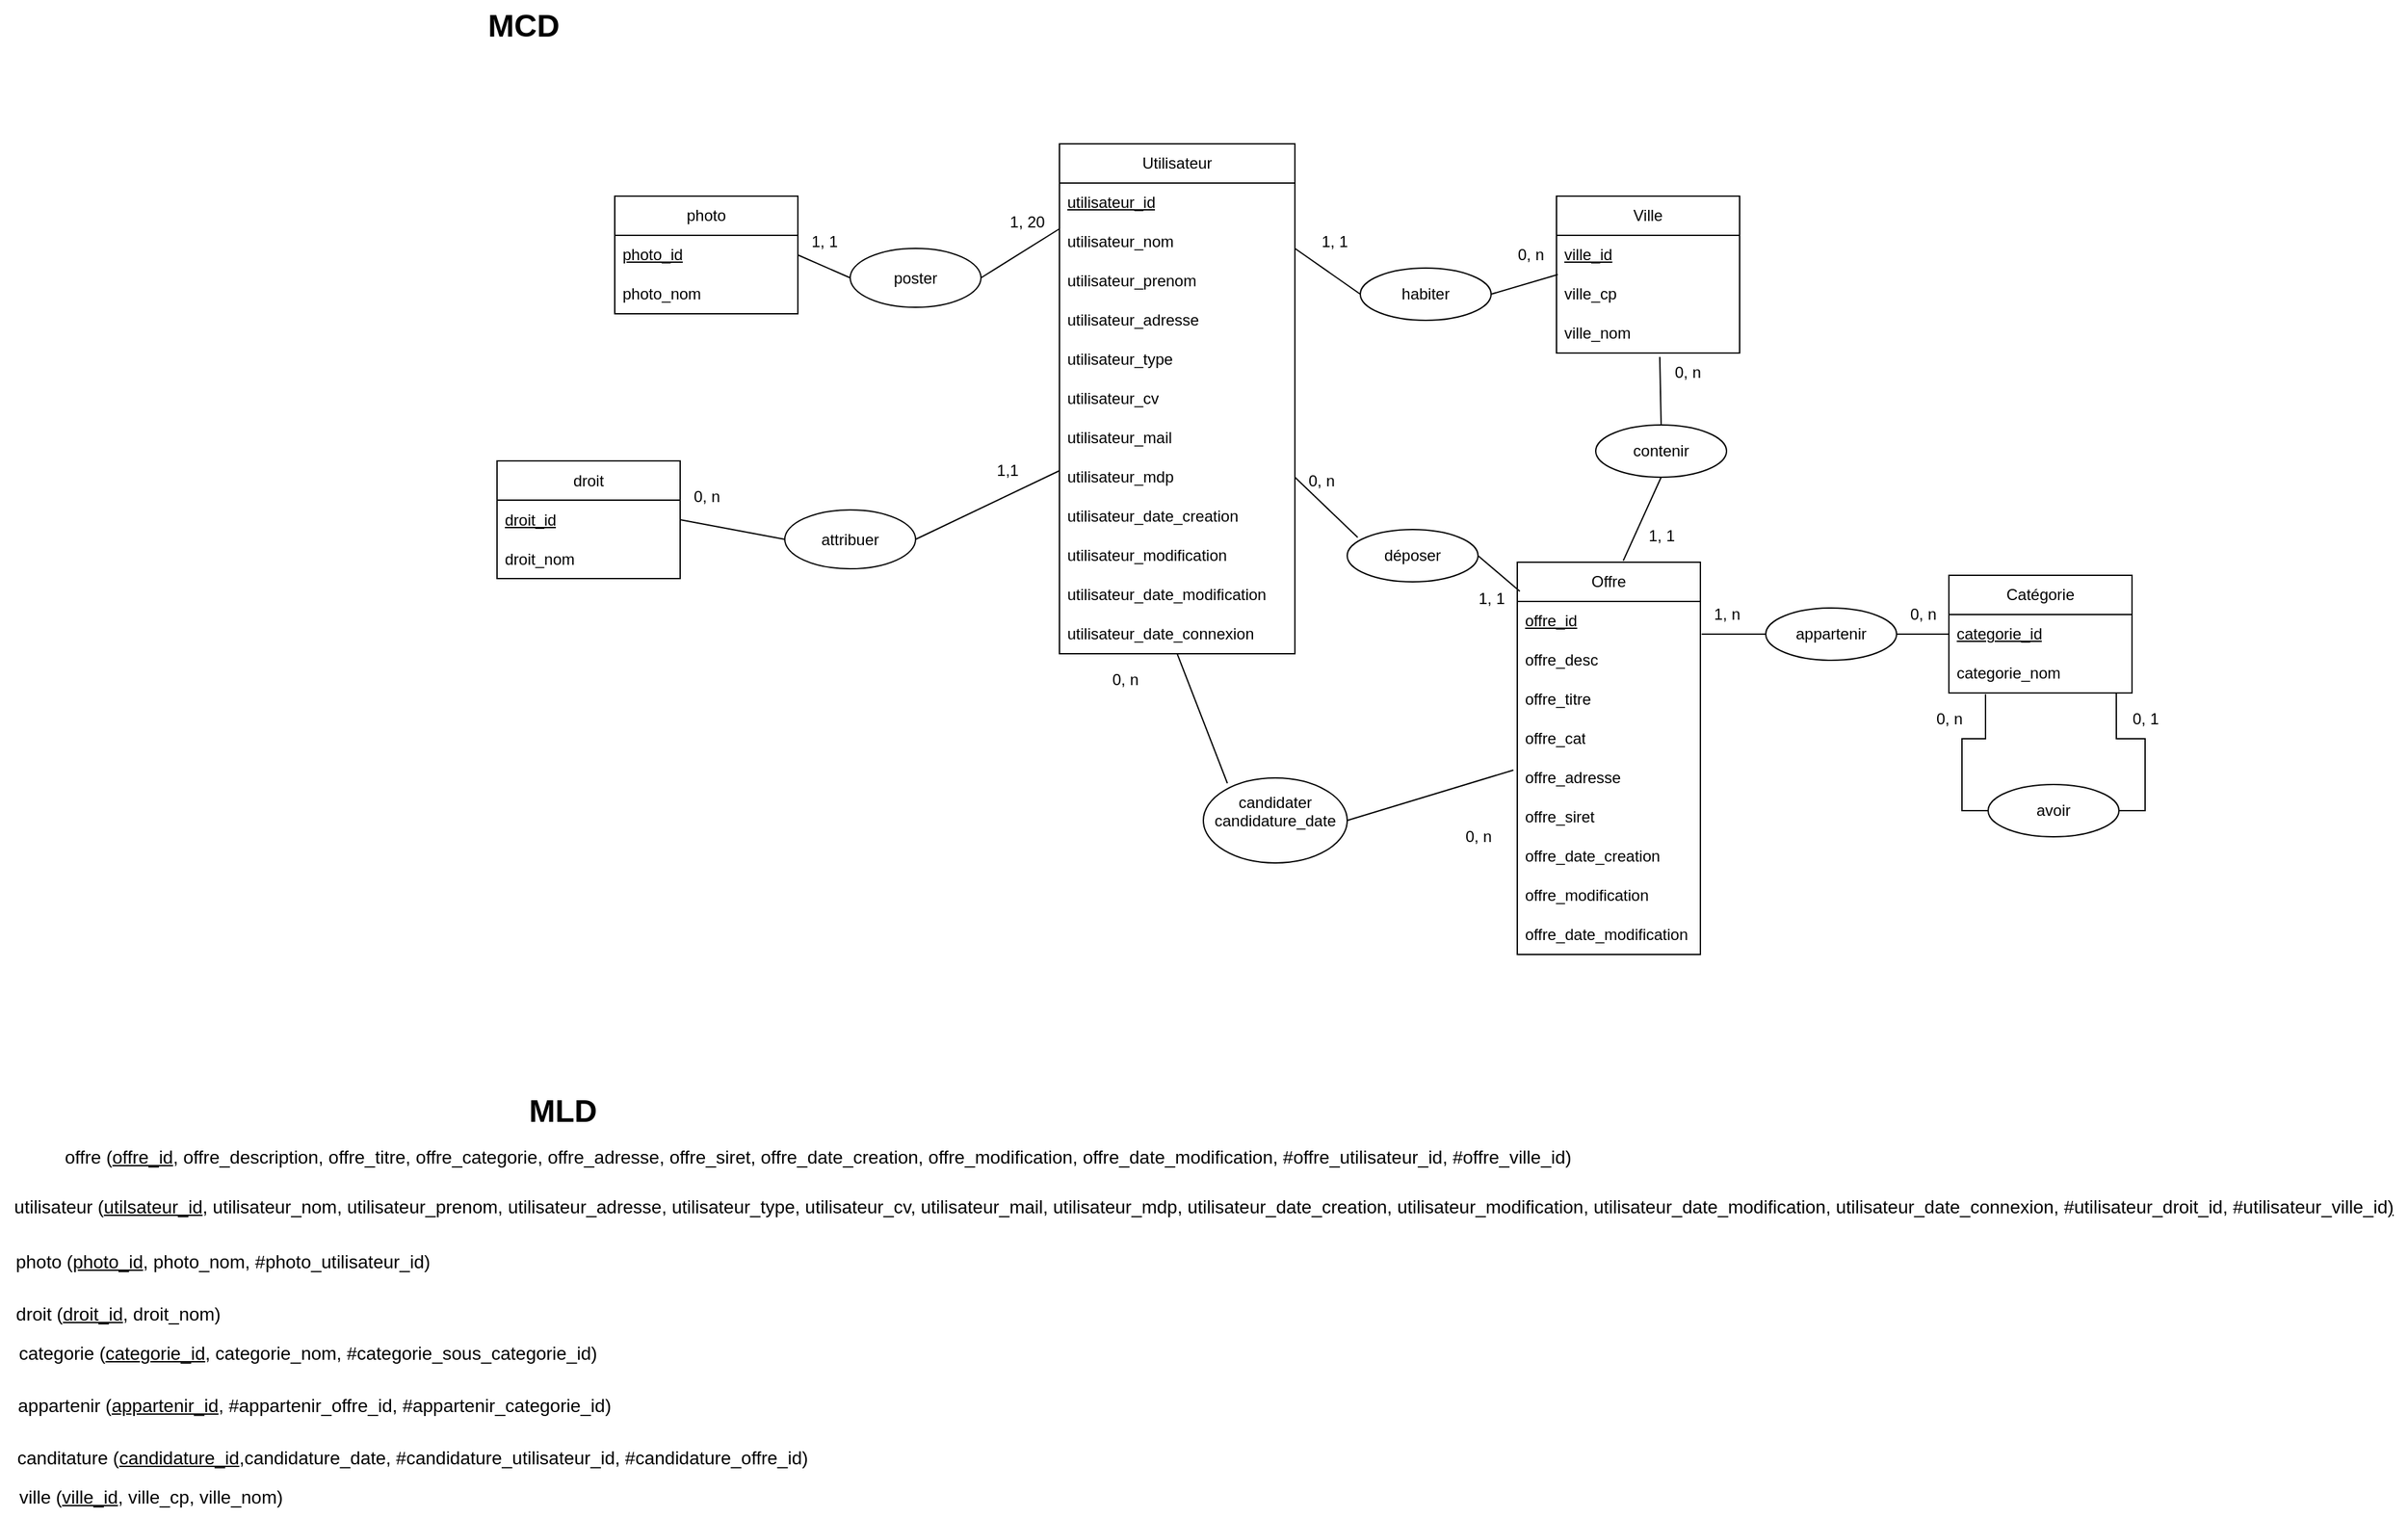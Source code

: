 <mxfile version="20.7.4" type="device"><diagram id="RKqH6QKQYmLNY-bdnL09" name="Page-1"><mxGraphModel dx="2234" dy="1254" grid="0" gridSize="10" guides="1" tooltips="1" connect="1" arrows="1" fold="1" page="0" pageScale="1" pageWidth="827" pageHeight="1169" math="0" shadow="0"><root><mxCell id="0"/><mxCell id="1" parent="0"/><mxCell id="12CUieCOk4w_82OdE9bO-5" value="Offre" style="swimlane;fontStyle=0;childLayout=stackLayout;horizontal=1;startSize=30;horizontalStack=0;resizeParent=1;resizeParentMax=0;resizeLast=0;collapsible=1;marginBottom=0;whiteSpace=wrap;html=1;" parent="1" vertex="1"><mxGeometry x="400" y="360" width="140" height="300" as="geometry"/></mxCell><mxCell id="12CUieCOk4w_82OdE9bO-6" value="&lt;u&gt;offre_id&lt;/u&gt;" style="text;strokeColor=none;fillColor=none;align=left;verticalAlign=middle;spacingLeft=4;spacingRight=4;overflow=hidden;points=[[0,0.5],[1,0.5]];portConstraint=eastwest;rotatable=0;whiteSpace=wrap;html=1;" parent="12CUieCOk4w_82OdE9bO-5" vertex="1"><mxGeometry y="30" width="140" height="30" as="geometry"/></mxCell><mxCell id="12CUieCOk4w_82OdE9bO-7" value="offre_desc" style="text;strokeColor=none;fillColor=none;align=left;verticalAlign=middle;spacingLeft=4;spacingRight=4;overflow=hidden;points=[[0,0.5],[1,0.5]];portConstraint=eastwest;rotatable=0;whiteSpace=wrap;html=1;" parent="12CUieCOk4w_82OdE9bO-5" vertex="1"><mxGeometry y="60" width="140" height="30" as="geometry"/></mxCell><mxCell id="12CUieCOk4w_82OdE9bO-8" value="offre_titre" style="text;strokeColor=none;fillColor=none;align=left;verticalAlign=middle;spacingLeft=4;spacingRight=4;overflow=hidden;points=[[0,0.5],[1,0.5]];portConstraint=eastwest;rotatable=0;whiteSpace=wrap;html=1;" parent="12CUieCOk4w_82OdE9bO-5" vertex="1"><mxGeometry y="90" width="140" height="30" as="geometry"/></mxCell><mxCell id="12CUieCOk4w_82OdE9bO-24" value="offre_cat" style="text;strokeColor=none;fillColor=none;align=left;verticalAlign=middle;spacingLeft=4;spacingRight=4;overflow=hidden;points=[[0,0.5],[1,0.5]];portConstraint=eastwest;rotatable=0;whiteSpace=wrap;html=1;" parent="12CUieCOk4w_82OdE9bO-5" vertex="1"><mxGeometry y="120" width="140" height="30" as="geometry"/></mxCell><mxCell id="12CUieCOk4w_82OdE9bO-23" value="offre_adresse" style="text;strokeColor=none;fillColor=none;align=left;verticalAlign=middle;spacingLeft=4;spacingRight=4;overflow=hidden;points=[[0,0.5],[1,0.5]];portConstraint=eastwest;rotatable=0;whiteSpace=wrap;html=1;" parent="12CUieCOk4w_82OdE9bO-5" vertex="1"><mxGeometry y="150" width="140" height="30" as="geometry"/></mxCell><mxCell id="12CUieCOk4w_82OdE9bO-20" value="offre_siret" style="text;strokeColor=none;fillColor=none;align=left;verticalAlign=middle;spacingLeft=4;spacingRight=4;overflow=hidden;points=[[0,0.5],[1,0.5]];portConstraint=eastwest;rotatable=0;whiteSpace=wrap;html=1;" parent="12CUieCOk4w_82OdE9bO-5" vertex="1"><mxGeometry y="180" width="140" height="30" as="geometry"/></mxCell><mxCell id="B4JQGK3ORkMi4te5gZW5-17" value="offre_date_creation" style="text;strokeColor=none;fillColor=none;align=left;verticalAlign=middle;spacingLeft=4;spacingRight=4;overflow=hidden;points=[[0,0.5],[1,0.5]];portConstraint=eastwest;rotatable=0;whiteSpace=wrap;html=1;" parent="12CUieCOk4w_82OdE9bO-5" vertex="1"><mxGeometry y="210" width="140" height="30" as="geometry"/></mxCell><mxCell id="B4JQGK3ORkMi4te5gZW5-20" value="offre_modification&lt;span style=&quot;white-space: pre;&quot;&gt;&#9;&lt;/span&gt;" style="text;strokeColor=none;fillColor=none;align=left;verticalAlign=middle;spacingLeft=4;spacingRight=4;overflow=hidden;points=[[0,0.5],[1,0.5]];portConstraint=eastwest;rotatable=0;whiteSpace=wrap;html=1;" parent="12CUieCOk4w_82OdE9bO-5" vertex="1"><mxGeometry y="240" width="140" height="30" as="geometry"/></mxCell><mxCell id="B4JQGK3ORkMi4te5gZW5-19" value="offre_date_modification" style="text;strokeColor=none;fillColor=none;align=left;verticalAlign=middle;spacingLeft=4;spacingRight=4;overflow=hidden;points=[[0,0.5],[1,0.5]];portConstraint=eastwest;rotatable=0;whiteSpace=wrap;html=1;" parent="12CUieCOk4w_82OdE9bO-5" vertex="1"><mxGeometry y="270" width="140" height="30" as="geometry"/></mxCell><mxCell id="tsumPdHvE0gYXyewm72q-21" style="edgeStyle=none;rounded=0;orthogonalLoop=1;jettySize=auto;html=1;exitX=0.5;exitY=1;exitDx=0;exitDy=0;entryX=0.167;entryY=0.063;entryDx=0;entryDy=0;entryPerimeter=0;endArrow=none;endFill=0;" parent="1" source="12CUieCOk4w_82OdE9bO-9" target="tsumPdHvE0gYXyewm72q-9" edge="1"><mxGeometry relative="1" as="geometry"/></mxCell><mxCell id="12CUieCOk4w_82OdE9bO-9" value="Utilisateur" style="swimlane;fontStyle=0;childLayout=stackLayout;horizontal=1;startSize=30;horizontalStack=0;resizeParent=1;resizeParentMax=0;resizeLast=0;collapsible=1;marginBottom=0;whiteSpace=wrap;html=1;" parent="1" vertex="1"><mxGeometry x="50" y="40" width="180" height="390" as="geometry"/></mxCell><mxCell id="12CUieCOk4w_82OdE9bO-10" value="&lt;u&gt;utilisateur_id&lt;/u&gt;" style="text;strokeColor=none;fillColor=none;align=left;verticalAlign=middle;spacingLeft=4;spacingRight=4;overflow=hidden;points=[[0,0.5],[1,0.5]];portConstraint=eastwest;rotatable=0;whiteSpace=wrap;html=1;" parent="12CUieCOk4w_82OdE9bO-9" vertex="1"><mxGeometry y="30" width="180" height="30" as="geometry"/></mxCell><mxCell id="12CUieCOk4w_82OdE9bO-11" value="utilisateur_nom" style="text;strokeColor=none;fillColor=none;align=left;verticalAlign=middle;spacingLeft=4;spacingRight=4;overflow=hidden;points=[[0,0.5],[1,0.5]];portConstraint=eastwest;rotatable=0;whiteSpace=wrap;html=1;" parent="12CUieCOk4w_82OdE9bO-9" vertex="1"><mxGeometry y="60" width="180" height="30" as="geometry"/></mxCell><mxCell id="12CUieCOk4w_82OdE9bO-12" value="utilisateur_prenom" style="text;strokeColor=none;fillColor=none;align=left;verticalAlign=middle;spacingLeft=4;spacingRight=4;overflow=hidden;points=[[0,0.5],[1,0.5]];portConstraint=eastwest;rotatable=0;whiteSpace=wrap;html=1;" parent="12CUieCOk4w_82OdE9bO-9" vertex="1"><mxGeometry y="90" width="180" height="30" as="geometry"/></mxCell><mxCell id="12CUieCOk4w_82OdE9bO-18" value="utilisateur_adresse" style="text;strokeColor=none;fillColor=none;align=left;verticalAlign=middle;spacingLeft=4;spacingRight=4;overflow=hidden;points=[[0,0.5],[1,0.5]];portConstraint=eastwest;rotatable=0;whiteSpace=wrap;html=1;" parent="12CUieCOk4w_82OdE9bO-9" vertex="1"><mxGeometry y="120" width="180" height="30" as="geometry"/></mxCell><mxCell id="tsumPdHvE0gYXyewm72q-37" value="utilisateur_type" style="text;strokeColor=none;fillColor=none;align=left;verticalAlign=middle;spacingLeft=4;spacingRight=4;overflow=hidden;points=[[0,0.5],[1,0.5]];portConstraint=eastwest;rotatable=0;whiteSpace=wrap;html=1;" parent="12CUieCOk4w_82OdE9bO-9" vertex="1"><mxGeometry y="150" width="180" height="30" as="geometry"/></mxCell><mxCell id="12CUieCOk4w_82OdE9bO-14" value="utilisateur_cv" style="text;strokeColor=none;fillColor=none;align=left;verticalAlign=middle;spacingLeft=4;spacingRight=4;overflow=hidden;points=[[0,0.5],[1,0.5]];portConstraint=eastwest;rotatable=0;whiteSpace=wrap;html=1;" parent="12CUieCOk4w_82OdE9bO-9" vertex="1"><mxGeometry y="180" width="180" height="30" as="geometry"/></mxCell><mxCell id="12CUieCOk4w_82OdE9bO-13" value="utilisateur_mail" style="text;strokeColor=none;fillColor=none;align=left;verticalAlign=middle;spacingLeft=4;spacingRight=4;overflow=hidden;points=[[0,0.5],[1,0.5]];portConstraint=eastwest;rotatable=0;whiteSpace=wrap;html=1;" parent="12CUieCOk4w_82OdE9bO-9" vertex="1"><mxGeometry y="210" width="180" height="30" as="geometry"/></mxCell><mxCell id="12CUieCOk4w_82OdE9bO-65" value="utilisateur_mdp" style="text;strokeColor=none;fillColor=none;align=left;verticalAlign=middle;spacingLeft=4;spacingRight=4;overflow=hidden;points=[[0,0.5],[1,0.5]];portConstraint=eastwest;rotatable=0;whiteSpace=wrap;html=1;" parent="12CUieCOk4w_82OdE9bO-9" vertex="1"><mxGeometry y="240" width="180" height="30" as="geometry"/></mxCell><mxCell id="B4JQGK3ORkMi4te5gZW5-10" value="utilisateur_date_creation" style="text;strokeColor=none;fillColor=none;align=left;verticalAlign=middle;spacingLeft=4;spacingRight=4;overflow=hidden;points=[[0,0.5],[1,0.5]];portConstraint=eastwest;rotatable=0;whiteSpace=wrap;html=1;" parent="12CUieCOk4w_82OdE9bO-9" vertex="1"><mxGeometry y="270" width="180" height="30" as="geometry"/></mxCell><mxCell id="B4JQGK3ORkMi4te5gZW5-11" value="utilisateur_modification" style="text;strokeColor=none;fillColor=none;align=left;verticalAlign=middle;spacingLeft=4;spacingRight=4;overflow=hidden;points=[[0,0.5],[1,0.5]];portConstraint=eastwest;rotatable=0;whiteSpace=wrap;html=1;" parent="12CUieCOk4w_82OdE9bO-9" vertex="1"><mxGeometry y="300" width="180" height="30" as="geometry"/></mxCell><mxCell id="B4JQGK3ORkMi4te5gZW5-15" value="utilisateur_date_modification" style="text;strokeColor=none;fillColor=none;align=left;verticalAlign=middle;spacingLeft=4;spacingRight=4;overflow=hidden;points=[[0,0.5],[1,0.5]];portConstraint=eastwest;rotatable=0;whiteSpace=wrap;html=1;" parent="12CUieCOk4w_82OdE9bO-9" vertex="1"><mxGeometry y="330" width="180" height="30" as="geometry"/></mxCell><mxCell id="B4JQGK3ORkMi4te5gZW5-16" value="utilisateur_date_connexion" style="text;strokeColor=none;fillColor=none;align=left;verticalAlign=middle;spacingLeft=4;spacingRight=4;overflow=hidden;points=[[0,0.5],[1,0.5]];portConstraint=eastwest;rotatable=0;whiteSpace=wrap;html=1;" parent="12CUieCOk4w_82OdE9bO-9" vertex="1"><mxGeometry y="360" width="180" height="30" as="geometry"/></mxCell><mxCell id="12CUieCOk4w_82OdE9bO-25" value="Catégorie" style="swimlane;fontStyle=0;childLayout=stackLayout;horizontal=1;startSize=30;horizontalStack=0;resizeParent=1;resizeParentMax=0;resizeLast=0;collapsible=1;marginBottom=0;whiteSpace=wrap;html=1;" parent="1" vertex="1"><mxGeometry x="730" y="370" width="140" height="90" as="geometry"/></mxCell><mxCell id="12CUieCOk4w_82OdE9bO-26" value="&lt;u&gt;categorie_id&lt;/u&gt;" style="text;strokeColor=none;fillColor=none;align=left;verticalAlign=middle;spacingLeft=4;spacingRight=4;overflow=hidden;points=[[0,0.5],[1,0.5]];portConstraint=eastwest;rotatable=0;whiteSpace=wrap;html=1;" parent="12CUieCOk4w_82OdE9bO-25" vertex="1"><mxGeometry y="30" width="140" height="30" as="geometry"/></mxCell><mxCell id="12CUieCOk4w_82OdE9bO-27" value="categorie_nom" style="text;strokeColor=none;fillColor=none;align=left;verticalAlign=middle;spacingLeft=4;spacingRight=4;overflow=hidden;points=[[0,0.5],[1,0.5]];portConstraint=eastwest;rotatable=0;whiteSpace=wrap;html=1;" parent="12CUieCOk4w_82OdE9bO-25" vertex="1"><mxGeometry y="60" width="140" height="30" as="geometry"/></mxCell><mxCell id="12CUieCOk4w_82OdE9bO-29" value="Ville" style="swimlane;fontStyle=0;childLayout=stackLayout;horizontal=1;startSize=30;horizontalStack=0;resizeParent=1;resizeParentMax=0;resizeLast=0;collapsible=1;marginBottom=0;whiteSpace=wrap;html=1;" parent="1" vertex="1"><mxGeometry x="430" y="80" width="140" height="120" as="geometry"/></mxCell><mxCell id="12CUieCOk4w_82OdE9bO-30" value="&lt;u&gt;ville_id&lt;/u&gt;" style="text;strokeColor=none;fillColor=none;align=left;verticalAlign=middle;spacingLeft=4;spacingRight=4;overflow=hidden;points=[[0,0.5],[1,0.5]];portConstraint=eastwest;rotatable=0;whiteSpace=wrap;html=1;" parent="12CUieCOk4w_82OdE9bO-29" vertex="1"><mxGeometry y="30" width="140" height="30" as="geometry"/></mxCell><mxCell id="12CUieCOk4w_82OdE9bO-31" value="ville_cp" style="text;strokeColor=none;fillColor=none;align=left;verticalAlign=middle;spacingLeft=4;spacingRight=4;overflow=hidden;points=[[0,0.5],[1,0.5]];portConstraint=eastwest;rotatable=0;whiteSpace=wrap;html=1;" parent="12CUieCOk4w_82OdE9bO-29" vertex="1"><mxGeometry y="60" width="140" height="30" as="geometry"/></mxCell><mxCell id="12CUieCOk4w_82OdE9bO-32" value="ville_nom" style="text;strokeColor=none;fillColor=none;align=left;verticalAlign=middle;spacingLeft=4;spacingRight=4;overflow=hidden;points=[[0,0.5],[1,0.5]];portConstraint=eastwest;rotatable=0;whiteSpace=wrap;html=1;" parent="12CUieCOk4w_82OdE9bO-29" vertex="1"><mxGeometry y="90" width="140" height="30" as="geometry"/></mxCell><mxCell id="12CUieCOk4w_82OdE9bO-41" style="edgeStyle=none;rounded=0;orthogonalLoop=1;jettySize=auto;html=1;exitX=0;exitY=0.5;exitDx=0;exitDy=0;endArrow=none;endFill=0;" parent="1" source="12CUieCOk4w_82OdE9bO-33" edge="1"><mxGeometry relative="1" as="geometry"><mxPoint x="230" y="120" as="targetPoint"/></mxGeometry></mxCell><mxCell id="12CUieCOk4w_82OdE9bO-42" style="edgeStyle=none;rounded=0;orthogonalLoop=1;jettySize=auto;html=1;exitX=1;exitY=0.5;exitDx=0;exitDy=0;entryX=0.007;entryY=0;entryDx=0;entryDy=0;entryPerimeter=0;endArrow=none;endFill=0;" parent="1" source="12CUieCOk4w_82OdE9bO-33" target="12CUieCOk4w_82OdE9bO-31" edge="1"><mxGeometry relative="1" as="geometry"/></mxCell><mxCell id="12CUieCOk4w_82OdE9bO-33" value="habiter" style="ellipse;whiteSpace=wrap;html=1;" parent="1" vertex="1"><mxGeometry x="280" y="135" width="100" height="40" as="geometry"/></mxCell><mxCell id="12CUieCOk4w_82OdE9bO-43" style="edgeStyle=none;rounded=0;orthogonalLoop=1;jettySize=auto;html=1;exitX=0.5;exitY=0;exitDx=0;exitDy=0;entryX=0.564;entryY=1.1;entryDx=0;entryDy=0;entryPerimeter=0;endArrow=none;endFill=0;" parent="1" source="12CUieCOk4w_82OdE9bO-34" target="12CUieCOk4w_82OdE9bO-32" edge="1"><mxGeometry relative="1" as="geometry"/></mxCell><mxCell id="12CUieCOk4w_82OdE9bO-44" style="edgeStyle=none;rounded=0;orthogonalLoop=1;jettySize=auto;html=1;exitX=0.5;exitY=1;exitDx=0;exitDy=0;entryX=0.579;entryY=-0.004;entryDx=0;entryDy=0;entryPerimeter=0;endArrow=none;endFill=0;" parent="1" source="12CUieCOk4w_82OdE9bO-34" target="12CUieCOk4w_82OdE9bO-5" edge="1"><mxGeometry relative="1" as="geometry"/></mxCell><mxCell id="12CUieCOk4w_82OdE9bO-34" value="contenir" style="ellipse;whiteSpace=wrap;html=1;" parent="1" vertex="1"><mxGeometry x="460" y="255" width="100" height="40" as="geometry"/></mxCell><mxCell id="12CUieCOk4w_82OdE9bO-49" style="edgeStyle=none;rounded=0;orthogonalLoop=1;jettySize=auto;html=1;exitX=0;exitY=0.5;exitDx=0;exitDy=0;entryX=1.007;entryY=0.833;entryDx=0;entryDy=0;entryPerimeter=0;endArrow=none;endFill=0;" parent="1" source="12CUieCOk4w_82OdE9bO-35" target="12CUieCOk4w_82OdE9bO-6" edge="1"><mxGeometry relative="1" as="geometry"/></mxCell><mxCell id="12CUieCOk4w_82OdE9bO-50" style="edgeStyle=orthogonalEdgeStyle;rounded=0;orthogonalLoop=1;jettySize=auto;html=1;exitX=1;exitY=0.5;exitDx=0;exitDy=0;entryX=0;entryY=0.5;entryDx=0;entryDy=0;endArrow=none;endFill=0;" parent="1" source="12CUieCOk4w_82OdE9bO-35" target="12CUieCOk4w_82OdE9bO-26" edge="1"><mxGeometry relative="1" as="geometry"/></mxCell><mxCell id="12CUieCOk4w_82OdE9bO-35" value="appartenir" style="ellipse;whiteSpace=wrap;html=1;" parent="1" vertex="1"><mxGeometry x="590" y="395" width="100" height="40" as="geometry"/></mxCell><mxCell id="12CUieCOk4w_82OdE9bO-51" style="edgeStyle=orthogonalEdgeStyle;rounded=0;orthogonalLoop=1;jettySize=auto;html=1;exitX=0;exitY=0.5;exitDx=0;exitDy=0;entryX=0.2;entryY=1.033;entryDx=0;entryDy=0;entryPerimeter=0;endArrow=none;endFill=0;" parent="1" source="12CUieCOk4w_82OdE9bO-37" target="12CUieCOk4w_82OdE9bO-27" edge="1"><mxGeometry relative="1" as="geometry"/></mxCell><mxCell id="12CUieCOk4w_82OdE9bO-52" style="edgeStyle=orthogonalEdgeStyle;rounded=0;orthogonalLoop=1;jettySize=auto;html=1;exitX=1;exitY=0.5;exitDx=0;exitDy=0;entryX=0.914;entryY=1;entryDx=0;entryDy=0;entryPerimeter=0;endArrow=none;endFill=0;" parent="1" source="12CUieCOk4w_82OdE9bO-37" target="12CUieCOk4w_82OdE9bO-27" edge="1"><mxGeometry relative="1" as="geometry"/></mxCell><mxCell id="12CUieCOk4w_82OdE9bO-37" value="avoir" style="ellipse;whiteSpace=wrap;html=1;" parent="1" vertex="1"><mxGeometry x="760" y="530" width="100" height="40" as="geometry"/></mxCell><mxCell id="12CUieCOk4w_82OdE9bO-53" value="1, 1" style="text;html=1;align=center;verticalAlign=middle;resizable=0;points=[];autosize=1;strokeColor=none;fillColor=none;" parent="1" vertex="1"><mxGeometry x="240" y="100" width="40" height="30" as="geometry"/></mxCell><mxCell id="12CUieCOk4w_82OdE9bO-54" value="0, n" style="text;html=1;align=center;verticalAlign=middle;resizable=0;points=[];autosize=1;strokeColor=none;fillColor=none;" parent="1" vertex="1"><mxGeometry x="390" y="110" width="40" height="30" as="geometry"/></mxCell><mxCell id="12CUieCOk4w_82OdE9bO-55" value="0, n" style="text;html=1;align=center;verticalAlign=middle;resizable=0;points=[];autosize=1;strokeColor=none;fillColor=none;" parent="1" vertex="1"><mxGeometry x="80" y="435" width="40" height="30" as="geometry"/></mxCell><mxCell id="12CUieCOk4w_82OdE9bO-59" value="1, 1" style="text;html=1;align=center;verticalAlign=middle;resizable=0;points=[];autosize=1;strokeColor=none;fillColor=none;" parent="1" vertex="1"><mxGeometry x="490" y="325" width="40" height="30" as="geometry"/></mxCell><mxCell id="12CUieCOk4w_82OdE9bO-60" value="0, n" style="text;html=1;align=center;verticalAlign=middle;resizable=0;points=[];autosize=1;strokeColor=none;fillColor=none;" parent="1" vertex="1"><mxGeometry x="510" y="200" width="40" height="30" as="geometry"/></mxCell><mxCell id="12CUieCOk4w_82OdE9bO-61" value="1, n" style="text;html=1;align=center;verticalAlign=middle;resizable=0;points=[];autosize=1;strokeColor=none;fillColor=none;" parent="1" vertex="1"><mxGeometry x="540" y="385" width="40" height="30" as="geometry"/></mxCell><mxCell id="12CUieCOk4w_82OdE9bO-62" value="0, n" style="text;html=1;align=center;verticalAlign=middle;resizable=0;points=[];autosize=1;strokeColor=none;fillColor=none;" parent="1" vertex="1"><mxGeometry x="690" y="385" width="40" height="30" as="geometry"/></mxCell><mxCell id="12CUieCOk4w_82OdE9bO-63" value="0, n" style="text;html=1;align=center;verticalAlign=middle;resizable=0;points=[];autosize=1;strokeColor=none;fillColor=none;" parent="1" vertex="1"><mxGeometry x="710" y="465" width="40" height="30" as="geometry"/></mxCell><mxCell id="12CUieCOk4w_82OdE9bO-64" value="0, 1" style="text;html=1;align=center;verticalAlign=middle;resizable=0;points=[];autosize=1;strokeColor=none;fillColor=none;" parent="1" vertex="1"><mxGeometry x="860" y="465" width="40" height="30" as="geometry"/></mxCell><mxCell id="12CUieCOk4w_82OdE9bO-71" style="edgeStyle=none;rounded=0;orthogonalLoop=1;jettySize=auto;html=1;exitX=0.08;exitY=0.15;exitDx=0;exitDy=0;endArrow=none;endFill=0;entryX=1;entryY=0.5;entryDx=0;entryDy=0;exitPerimeter=0;" parent="1" source="12CUieCOk4w_82OdE9bO-67" target="12CUieCOk4w_82OdE9bO-65" edge="1"><mxGeometry relative="1" as="geometry"><mxPoint x="180" y="360" as="targetPoint"/></mxGeometry></mxCell><mxCell id="12CUieCOk4w_82OdE9bO-72" style="edgeStyle=none;rounded=0;orthogonalLoop=1;jettySize=auto;html=1;exitX=1;exitY=0.5;exitDx=0;exitDy=0;entryX=0.014;entryY=0.074;entryDx=0;entryDy=0;entryPerimeter=0;endArrow=none;endFill=0;" parent="1" source="12CUieCOk4w_82OdE9bO-67" target="12CUieCOk4w_82OdE9bO-5" edge="1"><mxGeometry relative="1" as="geometry"/></mxCell><mxCell id="12CUieCOk4w_82OdE9bO-67" value="déposer" style="ellipse;whiteSpace=wrap;html=1;" parent="1" vertex="1"><mxGeometry x="270" y="335" width="100" height="40" as="geometry"/></mxCell><mxCell id="12CUieCOk4w_82OdE9bO-75" value="0, n" style="text;html=1;align=center;verticalAlign=middle;resizable=0;points=[];autosize=1;strokeColor=none;fillColor=none;" parent="1" vertex="1"><mxGeometry x="230" y="282.5" width="40" height="30" as="geometry"/></mxCell><mxCell id="12CUieCOk4w_82OdE9bO-76" value="1, 1" style="text;html=1;align=center;verticalAlign=middle;resizable=0;points=[];autosize=1;strokeColor=none;fillColor=none;" parent="1" vertex="1"><mxGeometry x="360" y="372.5" width="40" height="30" as="geometry"/></mxCell><mxCell id="tsumPdHvE0gYXyewm72q-16" style="edgeStyle=none;rounded=0;orthogonalLoop=1;jettySize=auto;html=1;exitX=1;exitY=0.5;exitDx=0;exitDy=0;entryX=0;entryY=0.5;entryDx=0;entryDy=0;endArrow=none;endFill=0;" parent="1" source="tsumPdHvE0gYXyewm72q-1" target="tsumPdHvE0gYXyewm72q-15" edge="1"><mxGeometry relative="1" as="geometry"/></mxCell><mxCell id="tsumPdHvE0gYXyewm72q-1" value="photo" style="swimlane;fontStyle=0;childLayout=stackLayout;horizontal=1;startSize=30;horizontalStack=0;resizeParent=1;resizeParentMax=0;resizeLast=0;collapsible=1;marginBottom=0;whiteSpace=wrap;html=1;" parent="1" vertex="1"><mxGeometry x="-290" y="80" width="140" height="90" as="geometry"/></mxCell><mxCell id="tsumPdHvE0gYXyewm72q-2" value="&lt;u&gt;photo_id&lt;/u&gt;" style="text;strokeColor=none;fillColor=none;align=left;verticalAlign=middle;spacingLeft=4;spacingRight=4;overflow=hidden;points=[[0,0.5],[1,0.5]];portConstraint=eastwest;rotatable=0;whiteSpace=wrap;html=1;" parent="tsumPdHvE0gYXyewm72q-1" vertex="1"><mxGeometry y="30" width="140" height="30" as="geometry"/></mxCell><mxCell id="tsumPdHvE0gYXyewm72q-3" value="photo_nom" style="text;strokeColor=none;fillColor=none;align=left;verticalAlign=middle;spacingLeft=4;spacingRight=4;overflow=hidden;points=[[0,0.5],[1,0.5]];portConstraint=eastwest;rotatable=0;whiteSpace=wrap;html=1;" parent="tsumPdHvE0gYXyewm72q-1" vertex="1"><mxGeometry y="60" width="140" height="30" as="geometry"/></mxCell><mxCell id="tsumPdHvE0gYXyewm72q-18" style="edgeStyle=none;rounded=0;orthogonalLoop=1;jettySize=auto;html=1;exitX=1;exitY=0.5;exitDx=0;exitDy=0;entryX=0;entryY=0.5;entryDx=0;entryDy=0;endArrow=none;endFill=0;" parent="1" source="tsumPdHvE0gYXyewm72q-5" target="tsumPdHvE0gYXyewm72q-14" edge="1"><mxGeometry relative="1" as="geometry"/></mxCell><mxCell id="tsumPdHvE0gYXyewm72q-5" value="droit" style="swimlane;fontStyle=0;childLayout=stackLayout;horizontal=1;startSize=30;horizontalStack=0;resizeParent=1;resizeParentMax=0;resizeLast=0;collapsible=1;marginBottom=0;whiteSpace=wrap;html=1;" parent="1" vertex="1"><mxGeometry x="-380" y="282.5" width="140" height="90" as="geometry"/></mxCell><mxCell id="tsumPdHvE0gYXyewm72q-6" value="&lt;u&gt;droit_id&lt;/u&gt;" style="text;strokeColor=none;fillColor=none;align=left;verticalAlign=middle;spacingLeft=4;spacingRight=4;overflow=hidden;points=[[0,0.5],[1,0.5]];portConstraint=eastwest;rotatable=0;whiteSpace=wrap;html=1;" parent="tsumPdHvE0gYXyewm72q-5" vertex="1"><mxGeometry y="30" width="140" height="30" as="geometry"/></mxCell><mxCell id="tsumPdHvE0gYXyewm72q-7" value="droit_nom" style="text;strokeColor=none;fillColor=none;align=left;verticalAlign=middle;spacingLeft=4;spacingRight=4;overflow=hidden;points=[[0,0.5],[1,0.5]];portConstraint=eastwest;rotatable=0;whiteSpace=wrap;html=1;" parent="tsumPdHvE0gYXyewm72q-5" vertex="1"><mxGeometry y="60" width="140" height="30" as="geometry"/></mxCell><mxCell id="tsumPdHvE0gYXyewm72q-9" value="&lt;div&gt;candidater&lt;/div&gt;&lt;div&gt;candidature_date&lt;/div&gt;&lt;div&gt;&lt;br&gt;&lt;/div&gt;" style="ellipse;whiteSpace=wrap;html=1;" parent="1" vertex="1"><mxGeometry x="160" y="525" width="110" height="65" as="geometry"/></mxCell><mxCell id="tsumPdHvE0gYXyewm72q-31" style="edgeStyle=none;rounded=0;orthogonalLoop=1;jettySize=auto;html=1;exitX=1;exitY=0.5;exitDx=0;exitDy=0;endArrow=none;endFill=0;" parent="1" source="tsumPdHvE0gYXyewm72q-14" edge="1"><mxGeometry relative="1" as="geometry"><mxPoint x="50" y="290" as="targetPoint"/></mxGeometry></mxCell><mxCell id="tsumPdHvE0gYXyewm72q-14" value="attribuer" style="ellipse;whiteSpace=wrap;html=1;" parent="1" vertex="1"><mxGeometry x="-160" y="320" width="100" height="45" as="geometry"/></mxCell><mxCell id="tsumPdHvE0gYXyewm72q-17" style="edgeStyle=none;rounded=0;orthogonalLoop=1;jettySize=auto;html=1;exitX=1;exitY=0.5;exitDx=0;exitDy=0;entryX=0;entryY=0.167;entryDx=0;entryDy=0;entryPerimeter=0;endArrow=none;endFill=0;" parent="1" source="tsumPdHvE0gYXyewm72q-15" target="12CUieCOk4w_82OdE9bO-11" edge="1"><mxGeometry relative="1" as="geometry"/></mxCell><mxCell id="tsumPdHvE0gYXyewm72q-15" value="poster" style="ellipse;whiteSpace=wrap;html=1;" parent="1" vertex="1"><mxGeometry x="-110" y="120" width="100" height="45" as="geometry"/></mxCell><mxCell id="tsumPdHvE0gYXyewm72q-20" value="1, 1" style="text;html=1;align=center;verticalAlign=middle;resizable=0;points=[];autosize=1;strokeColor=none;fillColor=none;" parent="1" vertex="1"><mxGeometry x="-150" y="100" width="40" height="30" as="geometry"/></mxCell><mxCell id="tsumPdHvE0gYXyewm72q-34" value="1,1" style="text;html=1;align=center;verticalAlign=middle;resizable=0;points=[];autosize=1;strokeColor=none;fillColor=none;" parent="1" vertex="1"><mxGeometry x="-10" y="275" width="40" height="30" as="geometry"/></mxCell><mxCell id="tsumPdHvE0gYXyewm72q-35" value="0, n" style="text;html=1;align=center;verticalAlign=middle;resizable=0;points=[];autosize=1;strokeColor=none;fillColor=none;" parent="1" vertex="1"><mxGeometry x="-240" y="295" width="40" height="30" as="geometry"/></mxCell><mxCell id="tsumPdHvE0gYXyewm72q-36" value="1, 20" style="text;html=1;align=center;verticalAlign=middle;resizable=0;points=[];autosize=1;strokeColor=none;fillColor=none;" parent="1" vertex="1"><mxGeometry y="85" width="50" height="30" as="geometry"/></mxCell><mxCell id="hKJayKsI8qi1iD3A6w2y-1" value="&lt;font style=&quot;font-size: 24px;&quot;&gt;&lt;b&gt;MCD&lt;/b&gt;&lt;/font&gt;" style="text;html=1;align=center;verticalAlign=middle;resizable=0;points=[];autosize=1;strokeColor=none;fillColor=none;" parent="1" vertex="1"><mxGeometry x="-400" y="-70" width="80" height="40" as="geometry"/></mxCell><mxCell id="hKJayKsI8qi1iD3A6w2y-2" value="&lt;b&gt;&lt;font style=&quot;font-size: 24px;&quot;&gt;MLD&lt;/font&gt;&lt;/b&gt;" style="text;html=1;align=center;verticalAlign=middle;resizable=0;points=[];autosize=1;strokeColor=none;fillColor=none;" parent="1" vertex="1"><mxGeometry x="-370" y="760" width="80" height="40" as="geometry"/></mxCell><mxCell id="hKJayKsI8qi1iD3A6w2y-3" value="&lt;font style=&quot;font-size: 14px;&quot;&gt;utilisateur (&lt;u&gt;utilsateur_id&lt;/u&gt;, utilisateur_nom, utilisateur_prenom, utilisateur_adresse, utilisateur_type, utilisateur_cv, utilisateur_mail, utilisateur_mdp, utilisateur_date_creation, utilisateur_modification, utilisateur_date_modification, utilisateur_date_connexion, #utilisateur_droit_id, #utilisateur_ville_id&lt;u&gt;)&lt;/u&gt;&lt;br&gt;&lt;/font&gt;" style="text;html=1;align=center;verticalAlign=middle;resizable=0;points=[];autosize=1;strokeColor=none;fillColor=none;fontSize=24;" parent="1" vertex="1"><mxGeometry x="-760" y="830" width="1840" height="40" as="geometry"/></mxCell><mxCell id="hKJayKsI8qi1iD3A6w2y-4" value="photo (&lt;u&gt;photo_id&lt;/u&gt;, photo_nom, #photo_utilisateur_id)" style="text;html=1;align=center;verticalAlign=middle;resizable=0;points=[];autosize=1;strokeColor=none;fillColor=none;fontSize=14;" parent="1" vertex="1"><mxGeometry x="-760" y="880" width="340" height="30" as="geometry"/></mxCell><mxCell id="hKJayKsI8qi1iD3A6w2y-5" value="droit (&lt;u&gt;droit_id&lt;/u&gt;, droit_nom)" style="text;html=1;align=center;verticalAlign=middle;resizable=0;points=[];autosize=1;strokeColor=none;fillColor=none;fontSize=14;" parent="1" vertex="1"><mxGeometry x="-760" y="920" width="180" height="30" as="geometry"/></mxCell><mxCell id="hKJayKsI8qi1iD3A6w2y-6" value="ville (&lt;u&gt;ville_id&lt;/u&gt;, ville_cp, ville_nom)" style="text;html=1;align=center;verticalAlign=middle;resizable=0;points=[];autosize=1;strokeColor=none;fillColor=none;fontSize=14;" parent="1" vertex="1"><mxGeometry x="-760" y="1060" width="230" height="30" as="geometry"/></mxCell><mxCell id="hKJayKsI8qi1iD3A6w2y-7" value="categorie (&lt;u&gt;categorie_id&lt;/u&gt;, categorie_nom, #categorie_sous_categorie_id)" style="text;html=1;align=center;verticalAlign=middle;resizable=0;points=[];autosize=1;strokeColor=none;fillColor=none;fontSize=14;" parent="1" vertex="1"><mxGeometry x="-760" y="950" width="470" height="30" as="geometry"/></mxCell><mxCell id="hKJayKsI8qi1iD3A6w2y-8" value="offre (&lt;u&gt;offre_id&lt;/u&gt;, offre_description, offre_titre, offre_categorie, offre_adresse, offre_siret, offre_date_creation, offre_modification, offre_date_modification, #offre_utilisateur_id, #offre_ville_id)" style="text;html=1;align=center;verticalAlign=middle;resizable=0;points=[];autosize=1;strokeColor=none;fillColor=none;fontSize=14;" parent="1" vertex="1"><mxGeometry x="-740" y="800" width="1210" height="30" as="geometry"/></mxCell><mxCell id="hKJayKsI8qi1iD3A6w2y-9" value="canditature (&lt;u&gt;candidature_id&lt;/u&gt;,candidature_date, #candidature_utilisateur_id, #candidature_offre_id)" style="text;html=1;align=center;verticalAlign=middle;resizable=0;points=[];autosize=1;strokeColor=none;fillColor=none;fontSize=14;" parent="1" vertex="1"><mxGeometry x="-760" y="1030" width="630" height="30" as="geometry"/></mxCell><mxCell id="hKJayKsI8qi1iD3A6w2y-11" value="" style="rounded=0;orthogonalLoop=1;jettySize=auto;html=1;exitX=1;exitY=0.5;exitDx=0;exitDy=0;entryX=-0.021;entryY=0.3;entryDx=0;entryDy=0;endArrow=none;endFill=0;entryPerimeter=0;" parent="1" source="tsumPdHvE0gYXyewm72q-9" target="12CUieCOk4w_82OdE9bO-23" edge="1"><mxGeometry relative="1" as="geometry"><mxPoint x="270" y="547.5" as="sourcePoint"/><mxPoint x="340" y="547.5" as="targetPoint"/></mxGeometry></mxCell><mxCell id="hKJayKsI8qi1iD3A6w2y-13" value="0, n" style="text;html=1;align=center;verticalAlign=middle;resizable=0;points=[];autosize=1;strokeColor=none;fillColor=none;" parent="1" vertex="1"><mxGeometry x="350" y="555" width="40" height="30" as="geometry"/></mxCell><mxCell id="hKJayKsI8qi1iD3A6w2y-17" value="appartenir (&lt;u&gt;appartenir_id&lt;/u&gt;, #appartenir_offre_id, #appartenir_categorie_id) " style="text;html=1;align=center;verticalAlign=middle;resizable=0;points=[];autosize=1;strokeColor=none;fillColor=none;fontSize=14;fontColor=#000000;" parent="1" vertex="1"><mxGeometry x="-760" y="990" width="480" height="30" as="geometry"/></mxCell></root></mxGraphModel></diagram></mxfile>